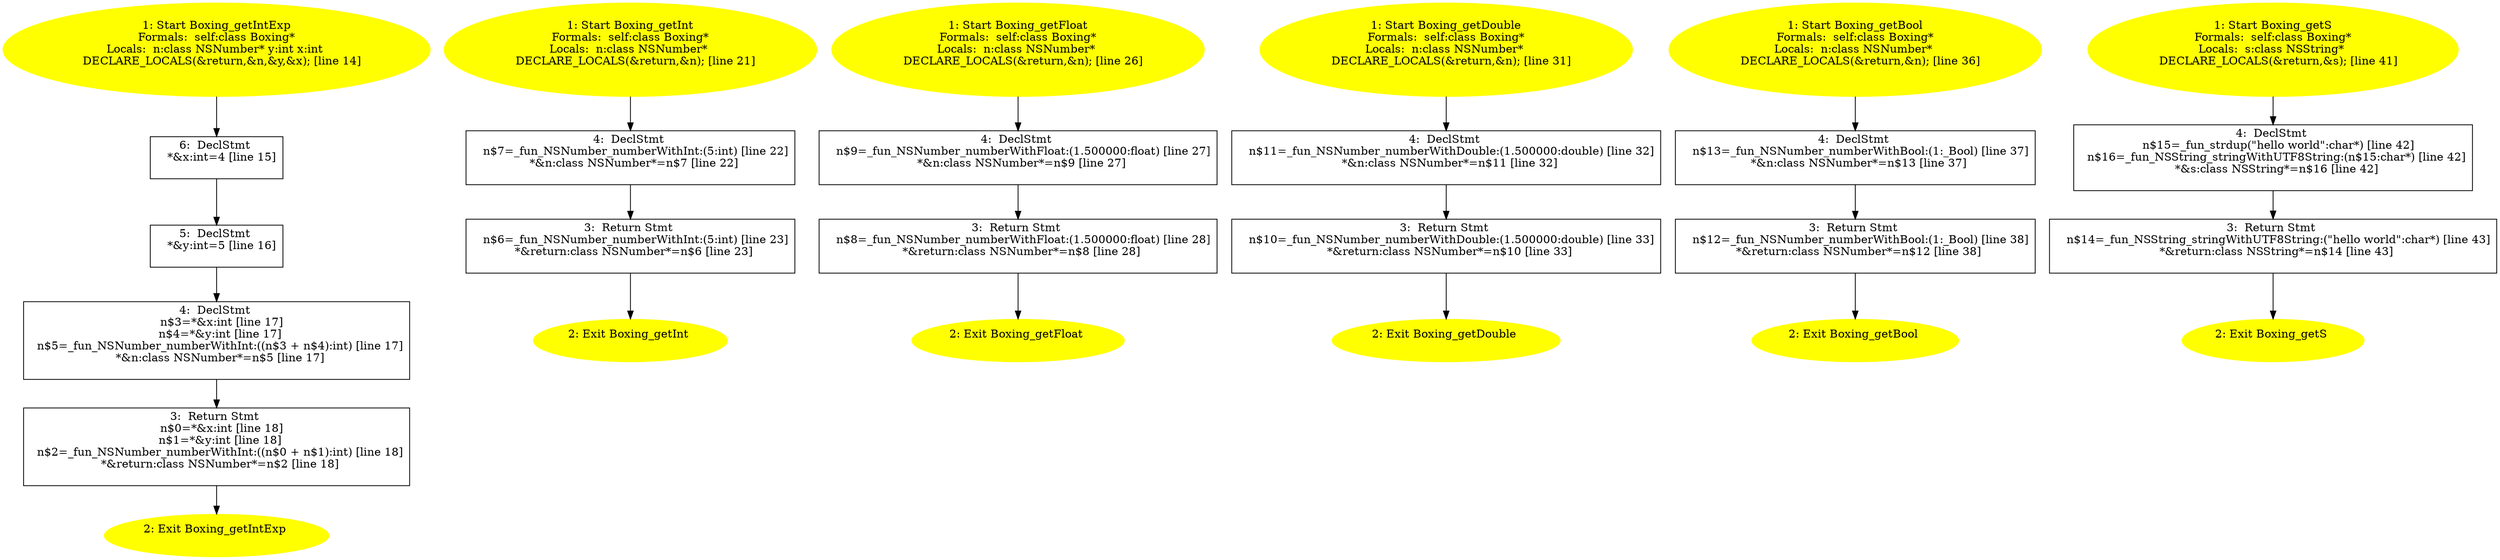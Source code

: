 /* @generated */
digraph iCFG {
"Boxing_getIntExpinstance.bb83f57596e81eac5ccad95241feeafd_1" [label="1: Start Boxing_getIntExp\nFormals:  self:class Boxing*\nLocals:  n:class NSNumber* y:int x:int \n   DECLARE_LOCALS(&return,&n,&y,&x); [line 14]\n " color=yellow style=filled]
	

	 "Boxing_getIntExpinstance.bb83f57596e81eac5ccad95241feeafd_1" -> "Boxing_getIntExpinstance.bb83f57596e81eac5ccad95241feeafd_6" ;
"Boxing_getIntExpinstance.bb83f57596e81eac5ccad95241feeafd_2" [label="2: Exit Boxing_getIntExp \n  " color=yellow style=filled]
	

"Boxing_getIntExpinstance.bb83f57596e81eac5ccad95241feeafd_3" [label="3:  Return Stmt \n   n$0=*&x:int [line 18]\n  n$1=*&y:int [line 18]\n  n$2=_fun_NSNumber_numberWithInt:((n$0 + n$1):int) [line 18]\n  *&return:class NSNumber*=n$2 [line 18]\n " shape="box"]
	

	 "Boxing_getIntExpinstance.bb83f57596e81eac5ccad95241feeafd_3" -> "Boxing_getIntExpinstance.bb83f57596e81eac5ccad95241feeafd_2" ;
"Boxing_getIntExpinstance.bb83f57596e81eac5ccad95241feeafd_4" [label="4:  DeclStmt \n   n$3=*&x:int [line 17]\n  n$4=*&y:int [line 17]\n  n$5=_fun_NSNumber_numberWithInt:((n$3 + n$4):int) [line 17]\n  *&n:class NSNumber*=n$5 [line 17]\n " shape="box"]
	

	 "Boxing_getIntExpinstance.bb83f57596e81eac5ccad95241feeafd_4" -> "Boxing_getIntExpinstance.bb83f57596e81eac5ccad95241feeafd_3" ;
"Boxing_getIntExpinstance.bb83f57596e81eac5ccad95241feeafd_5" [label="5:  DeclStmt \n   *&y:int=5 [line 16]\n " shape="box"]
	

	 "Boxing_getIntExpinstance.bb83f57596e81eac5ccad95241feeafd_5" -> "Boxing_getIntExpinstance.bb83f57596e81eac5ccad95241feeafd_4" ;
"Boxing_getIntExpinstance.bb83f57596e81eac5ccad95241feeafd_6" [label="6:  DeclStmt \n   *&x:int=4 [line 15]\n " shape="box"]
	

	 "Boxing_getIntExpinstance.bb83f57596e81eac5ccad95241feeafd_6" -> "Boxing_getIntExpinstance.bb83f57596e81eac5ccad95241feeafd_5" ;
"Boxing_getIntinstance.94b1fc7f41aa34c6dab602c1e54b19f3_1" [label="1: Start Boxing_getInt\nFormals:  self:class Boxing*\nLocals:  n:class NSNumber* \n   DECLARE_LOCALS(&return,&n); [line 21]\n " color=yellow style=filled]
	

	 "Boxing_getIntinstance.94b1fc7f41aa34c6dab602c1e54b19f3_1" -> "Boxing_getIntinstance.94b1fc7f41aa34c6dab602c1e54b19f3_4" ;
"Boxing_getIntinstance.94b1fc7f41aa34c6dab602c1e54b19f3_2" [label="2: Exit Boxing_getInt \n  " color=yellow style=filled]
	

"Boxing_getIntinstance.94b1fc7f41aa34c6dab602c1e54b19f3_3" [label="3:  Return Stmt \n   n$6=_fun_NSNumber_numberWithInt:(5:int) [line 23]\n  *&return:class NSNumber*=n$6 [line 23]\n " shape="box"]
	

	 "Boxing_getIntinstance.94b1fc7f41aa34c6dab602c1e54b19f3_3" -> "Boxing_getIntinstance.94b1fc7f41aa34c6dab602c1e54b19f3_2" ;
"Boxing_getIntinstance.94b1fc7f41aa34c6dab602c1e54b19f3_4" [label="4:  DeclStmt \n   n$7=_fun_NSNumber_numberWithInt:(5:int) [line 22]\n  *&n:class NSNumber*=n$7 [line 22]\n " shape="box"]
	

	 "Boxing_getIntinstance.94b1fc7f41aa34c6dab602c1e54b19f3_4" -> "Boxing_getIntinstance.94b1fc7f41aa34c6dab602c1e54b19f3_3" ;
"Boxing_getFloatinstance.f1bd66972c92d48ce9f7e18d0db69811_1" [label="1: Start Boxing_getFloat\nFormals:  self:class Boxing*\nLocals:  n:class NSNumber* \n   DECLARE_LOCALS(&return,&n); [line 26]\n " color=yellow style=filled]
	

	 "Boxing_getFloatinstance.f1bd66972c92d48ce9f7e18d0db69811_1" -> "Boxing_getFloatinstance.f1bd66972c92d48ce9f7e18d0db69811_4" ;
"Boxing_getFloatinstance.f1bd66972c92d48ce9f7e18d0db69811_2" [label="2: Exit Boxing_getFloat \n  " color=yellow style=filled]
	

"Boxing_getFloatinstance.f1bd66972c92d48ce9f7e18d0db69811_3" [label="3:  Return Stmt \n   n$8=_fun_NSNumber_numberWithFloat:(1.500000:float) [line 28]\n  *&return:class NSNumber*=n$8 [line 28]\n " shape="box"]
	

	 "Boxing_getFloatinstance.f1bd66972c92d48ce9f7e18d0db69811_3" -> "Boxing_getFloatinstance.f1bd66972c92d48ce9f7e18d0db69811_2" ;
"Boxing_getFloatinstance.f1bd66972c92d48ce9f7e18d0db69811_4" [label="4:  DeclStmt \n   n$9=_fun_NSNumber_numberWithFloat:(1.500000:float) [line 27]\n  *&n:class NSNumber*=n$9 [line 27]\n " shape="box"]
	

	 "Boxing_getFloatinstance.f1bd66972c92d48ce9f7e18d0db69811_4" -> "Boxing_getFloatinstance.f1bd66972c92d48ce9f7e18d0db69811_3" ;
"Boxing_getDoubleinstance.1b549ee506e250741a74bf7a757e01dd_1" [label="1: Start Boxing_getDouble\nFormals:  self:class Boxing*\nLocals:  n:class NSNumber* \n   DECLARE_LOCALS(&return,&n); [line 31]\n " color=yellow style=filled]
	

	 "Boxing_getDoubleinstance.1b549ee506e250741a74bf7a757e01dd_1" -> "Boxing_getDoubleinstance.1b549ee506e250741a74bf7a757e01dd_4" ;
"Boxing_getDoubleinstance.1b549ee506e250741a74bf7a757e01dd_2" [label="2: Exit Boxing_getDouble \n  " color=yellow style=filled]
	

"Boxing_getDoubleinstance.1b549ee506e250741a74bf7a757e01dd_3" [label="3:  Return Stmt \n   n$10=_fun_NSNumber_numberWithDouble:(1.500000:double) [line 33]\n  *&return:class NSNumber*=n$10 [line 33]\n " shape="box"]
	

	 "Boxing_getDoubleinstance.1b549ee506e250741a74bf7a757e01dd_3" -> "Boxing_getDoubleinstance.1b549ee506e250741a74bf7a757e01dd_2" ;
"Boxing_getDoubleinstance.1b549ee506e250741a74bf7a757e01dd_4" [label="4:  DeclStmt \n   n$11=_fun_NSNumber_numberWithDouble:(1.500000:double) [line 32]\n  *&n:class NSNumber*=n$11 [line 32]\n " shape="box"]
	

	 "Boxing_getDoubleinstance.1b549ee506e250741a74bf7a757e01dd_4" -> "Boxing_getDoubleinstance.1b549ee506e250741a74bf7a757e01dd_3" ;
"Boxing_getBoolinstance.af49a1592c0af0ea1cf2977cfd38e3ca_1" [label="1: Start Boxing_getBool\nFormals:  self:class Boxing*\nLocals:  n:class NSNumber* \n   DECLARE_LOCALS(&return,&n); [line 36]\n " color=yellow style=filled]
	

	 "Boxing_getBoolinstance.af49a1592c0af0ea1cf2977cfd38e3ca_1" -> "Boxing_getBoolinstance.af49a1592c0af0ea1cf2977cfd38e3ca_4" ;
"Boxing_getBoolinstance.af49a1592c0af0ea1cf2977cfd38e3ca_2" [label="2: Exit Boxing_getBool \n  " color=yellow style=filled]
	

"Boxing_getBoolinstance.af49a1592c0af0ea1cf2977cfd38e3ca_3" [label="3:  Return Stmt \n   n$12=_fun_NSNumber_numberWithBool:(1:_Bool) [line 38]\n  *&return:class NSNumber*=n$12 [line 38]\n " shape="box"]
	

	 "Boxing_getBoolinstance.af49a1592c0af0ea1cf2977cfd38e3ca_3" -> "Boxing_getBoolinstance.af49a1592c0af0ea1cf2977cfd38e3ca_2" ;
"Boxing_getBoolinstance.af49a1592c0af0ea1cf2977cfd38e3ca_4" [label="4:  DeclStmt \n   n$13=_fun_NSNumber_numberWithBool:(1:_Bool) [line 37]\n  *&n:class NSNumber*=n$13 [line 37]\n " shape="box"]
	

	 "Boxing_getBoolinstance.af49a1592c0af0ea1cf2977cfd38e3ca_4" -> "Boxing_getBoolinstance.af49a1592c0af0ea1cf2977cfd38e3ca_3" ;
"Boxing_getSinstance.f47558930175c641209d620f6b5d4997_1" [label="1: Start Boxing_getS\nFormals:  self:class Boxing*\nLocals:  s:class NSString* \n   DECLARE_LOCALS(&return,&s); [line 41]\n " color=yellow style=filled]
	

	 "Boxing_getSinstance.f47558930175c641209d620f6b5d4997_1" -> "Boxing_getSinstance.f47558930175c641209d620f6b5d4997_4" ;
"Boxing_getSinstance.f47558930175c641209d620f6b5d4997_2" [label="2: Exit Boxing_getS \n  " color=yellow style=filled]
	

"Boxing_getSinstance.f47558930175c641209d620f6b5d4997_3" [label="3:  Return Stmt \n   n$14=_fun_NSString_stringWithUTF8String:(\"hello world\":char*) [line 43]\n  *&return:class NSString*=n$14 [line 43]\n " shape="box"]
	

	 "Boxing_getSinstance.f47558930175c641209d620f6b5d4997_3" -> "Boxing_getSinstance.f47558930175c641209d620f6b5d4997_2" ;
"Boxing_getSinstance.f47558930175c641209d620f6b5d4997_4" [label="4:  DeclStmt \n   n$15=_fun_strdup(\"hello world\":char*) [line 42]\n  n$16=_fun_NSString_stringWithUTF8String:(n$15:char*) [line 42]\n  *&s:class NSString*=n$16 [line 42]\n " shape="box"]
	

	 "Boxing_getSinstance.f47558930175c641209d620f6b5d4997_4" -> "Boxing_getSinstance.f47558930175c641209d620f6b5d4997_3" ;
}
